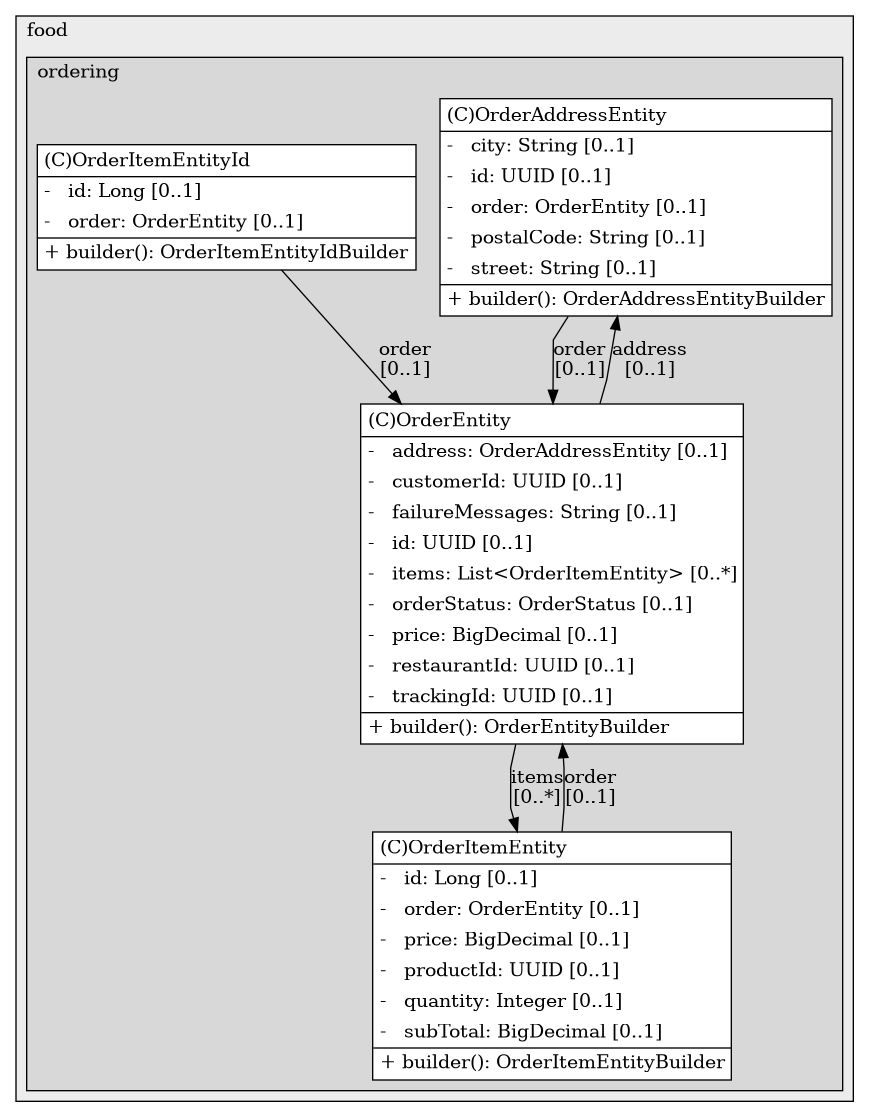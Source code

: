 @startuml

/' diagram meta data start
config=StructureConfiguration;
{
  "projectClassification": {
    "searchMode": "OpenProject", // OpenProject, AllProjects
    "includedProjects": "",
    "pathEndKeywords": "*.impl",
    "isClientPath": "",
    "isClientName": "",
    "isTestPath": "",
    "isTestName": "",
    "isMappingPath": "",
    "isMappingName": "",
    "isDataAccessPath": "",
    "isDataAccessName": "",
    "isDataStructurePath": "",
    "isDataStructureName": "",
    "isInterfaceStructuresPath": "",
    "isInterfaceStructuresName": "",
    "isEntryPointPath": "",
    "isEntryPointName": "",
    "treatFinalFieldsAsMandatory": false
  },
  "graphRestriction": {
    "classPackageExcludeFilter": "",
    "classPackageIncludeFilter": "",
    "classNameExcludeFilter": "",
    "classNameIncludeFilter": "",
    "methodNameExcludeFilter": "",
    "methodNameIncludeFilter": "",
    "removeByInheritance": "", // inheritance/annotation based filtering is done in a second step
    "removeByAnnotation": "",
    "removeByClassPackage": "", // cleanup the graph after inheritance/annotation based filtering is done
    "removeByClassName": "",
    "cutMappings": false,
    "cutEnum": true,
    "cutTests": true,
    "cutClient": true,
    "cutDataAccess": false,
    "cutInterfaceStructures": false,
    "cutDataStructures": false,
    "cutGetterAndSetter": true,
    "cutConstructors": true
  },
  "graphTraversal": {
    "forwardDepth": 6,
    "backwardDepth": 6,
    "classPackageExcludeFilter": "",
    "classPackageIncludeFilter": "",
    "classNameExcludeFilter": "",
    "classNameIncludeFilter": "",
    "methodNameExcludeFilter": "",
    "methodNameIncludeFilter": "",
    "hideMappings": false,
    "hideDataStructures": false,
    "hidePrivateMethods": true,
    "hideInterfaceCalls": true, // indirection: implementation -> interface (is hidden) -> implementation
    "onlyShowApplicationEntryPoints": false, // root node is included
    "useMethodCallsForStructureDiagram": "ForwardOnly" // ForwardOnly, BothDirections, No
  },
  "details": {
    "aggregation": "GroupByClass", // ByClass, GroupByClass, None
    "showClassGenericTypes": true,
    "showMethods": true,
    "showMethodParameterNames": true,
    "showMethodParameterTypes": true,
    "showMethodReturnType": true,
    "showPackageLevels": 2,
    "showDetailedClassStructure": true
  },
  "rootClass": "com.food.ordering.system.order.service.dataaccess.order.entity.OrderAddressEntity",
  "extensionCallbackMethod": "" // qualified.class.name#methodName - signature: public static String method(String)
}
diagram meta data end '/



digraph g {
    rankdir="TB"
    splines=polyline
    

'nodes 
subgraph cluster_3148894 { 
   	label=food
	labeljust=l
	fillcolor="#ececec"
	style=filled
   
   subgraph cluster_1207113060 { 
   	label=ordering
	labeljust=l
	fillcolor="#d8d8d8"
	style=filled
   
   OrderAddressEntity900050846[
	label=<<TABLE BORDER="1" CELLBORDER="0" CELLPADDING="4" CELLSPACING="0">
<TR><TD ALIGN="LEFT" >(C)OrderAddressEntity</TD></TR>
<HR/>
<TR><TD ALIGN="LEFT" >-   city: String [0..1]</TD></TR>
<TR><TD ALIGN="LEFT" >-   id: UUID [0..1]</TD></TR>
<TR><TD ALIGN="LEFT" >-   order: OrderEntity [0..1]</TD></TR>
<TR><TD ALIGN="LEFT" >-   postalCode: String [0..1]</TD></TR>
<TR><TD ALIGN="LEFT" >-   street: String [0..1]</TD></TR>
<HR/>
<TR><TD ALIGN="LEFT" >+ builder(): OrderAddressEntityBuilder</TD></TR>
</TABLE>>
	style=filled
	margin=0
	shape=plaintext
	fillcolor="#FFFFFF"
];

OrderEntity900050846[
	label=<<TABLE BORDER="1" CELLBORDER="0" CELLPADDING="4" CELLSPACING="0">
<TR><TD ALIGN="LEFT" >(C)OrderEntity</TD></TR>
<HR/>
<TR><TD ALIGN="LEFT" >-   address: OrderAddressEntity [0..1]</TD></TR>
<TR><TD ALIGN="LEFT" >-   customerId: UUID [0..1]</TD></TR>
<TR><TD ALIGN="LEFT" >-   failureMessages: String [0..1]</TD></TR>
<TR><TD ALIGN="LEFT" >-   id: UUID [0..1]</TD></TR>
<TR><TD ALIGN="LEFT" >-   items: List&lt;OrderItemEntity&gt; [0..*]</TD></TR>
<TR><TD ALIGN="LEFT" >-   orderStatus: OrderStatus [0..1]</TD></TR>
<TR><TD ALIGN="LEFT" >-   price: BigDecimal [0..1]</TD></TR>
<TR><TD ALIGN="LEFT" >-   restaurantId: UUID [0..1]</TD></TR>
<TR><TD ALIGN="LEFT" >-   trackingId: UUID [0..1]</TD></TR>
<HR/>
<TR><TD ALIGN="LEFT" >+ builder(): OrderEntityBuilder</TD></TR>
</TABLE>>
	style=filled
	margin=0
	shape=plaintext
	fillcolor="#FFFFFF"
];

OrderItemEntity900050846[
	label=<<TABLE BORDER="1" CELLBORDER="0" CELLPADDING="4" CELLSPACING="0">
<TR><TD ALIGN="LEFT" >(C)OrderItemEntity</TD></TR>
<HR/>
<TR><TD ALIGN="LEFT" >-   id: Long [0..1]</TD></TR>
<TR><TD ALIGN="LEFT" >-   order: OrderEntity [0..1]</TD></TR>
<TR><TD ALIGN="LEFT" >-   price: BigDecimal [0..1]</TD></TR>
<TR><TD ALIGN="LEFT" >-   productId: UUID [0..1]</TD></TR>
<TR><TD ALIGN="LEFT" >-   quantity: Integer [0..1]</TD></TR>
<TR><TD ALIGN="LEFT" >-   subTotal: BigDecimal [0..1]</TD></TR>
<HR/>
<TR><TD ALIGN="LEFT" >+ builder(): OrderItemEntityBuilder</TD></TR>
</TABLE>>
	style=filled
	margin=0
	shape=plaintext
	fillcolor="#FFFFFF"
];

OrderItemEntityId900050846[
	label=<<TABLE BORDER="1" CELLBORDER="0" CELLPADDING="4" CELLSPACING="0">
<TR><TD ALIGN="LEFT" >(C)OrderItemEntityId</TD></TR>
<HR/>
<TR><TD ALIGN="LEFT" >-   id: Long [0..1]</TD></TR>
<TR><TD ALIGN="LEFT" >-   order: OrderEntity [0..1]</TD></TR>
<HR/>
<TR><TD ALIGN="LEFT" >+ builder(): OrderItemEntityIdBuilder</TD></TR>
</TABLE>>
	style=filled
	margin=0
	shape=plaintext
	fillcolor="#FFFFFF"
];
} 
} 

'edges    
OrderAddressEntity900050846 -> OrderEntity900050846[label="order
[0..1]"];
OrderEntity900050846 -> OrderAddressEntity900050846[label="address
[0..1]"];
OrderEntity900050846 -> OrderItemEntity900050846[label="items
[0..*]"];
OrderItemEntity900050846 -> OrderEntity900050846[label="order
[0..1]"];
OrderItemEntityId900050846 -> OrderEntity900050846[label="order
[0..1]"];
    
}
@enduml